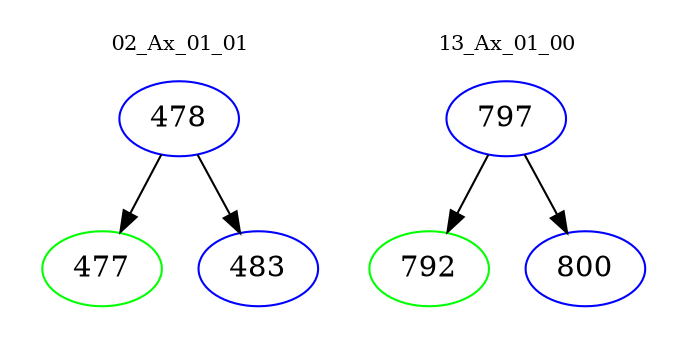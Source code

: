 digraph{
subgraph cluster_0 {
color = white
label = "02_Ax_01_01";
fontsize=10;
T0_478 [label="478", color="blue"]
T0_478 -> T0_477 [color="black"]
T0_477 [label="477", color="green"]
T0_478 -> T0_483 [color="black"]
T0_483 [label="483", color="blue"]
}
subgraph cluster_1 {
color = white
label = "13_Ax_01_00";
fontsize=10;
T1_797 [label="797", color="blue"]
T1_797 -> T1_792 [color="black"]
T1_792 [label="792", color="green"]
T1_797 -> T1_800 [color="black"]
T1_800 [label="800", color="blue"]
}
}
